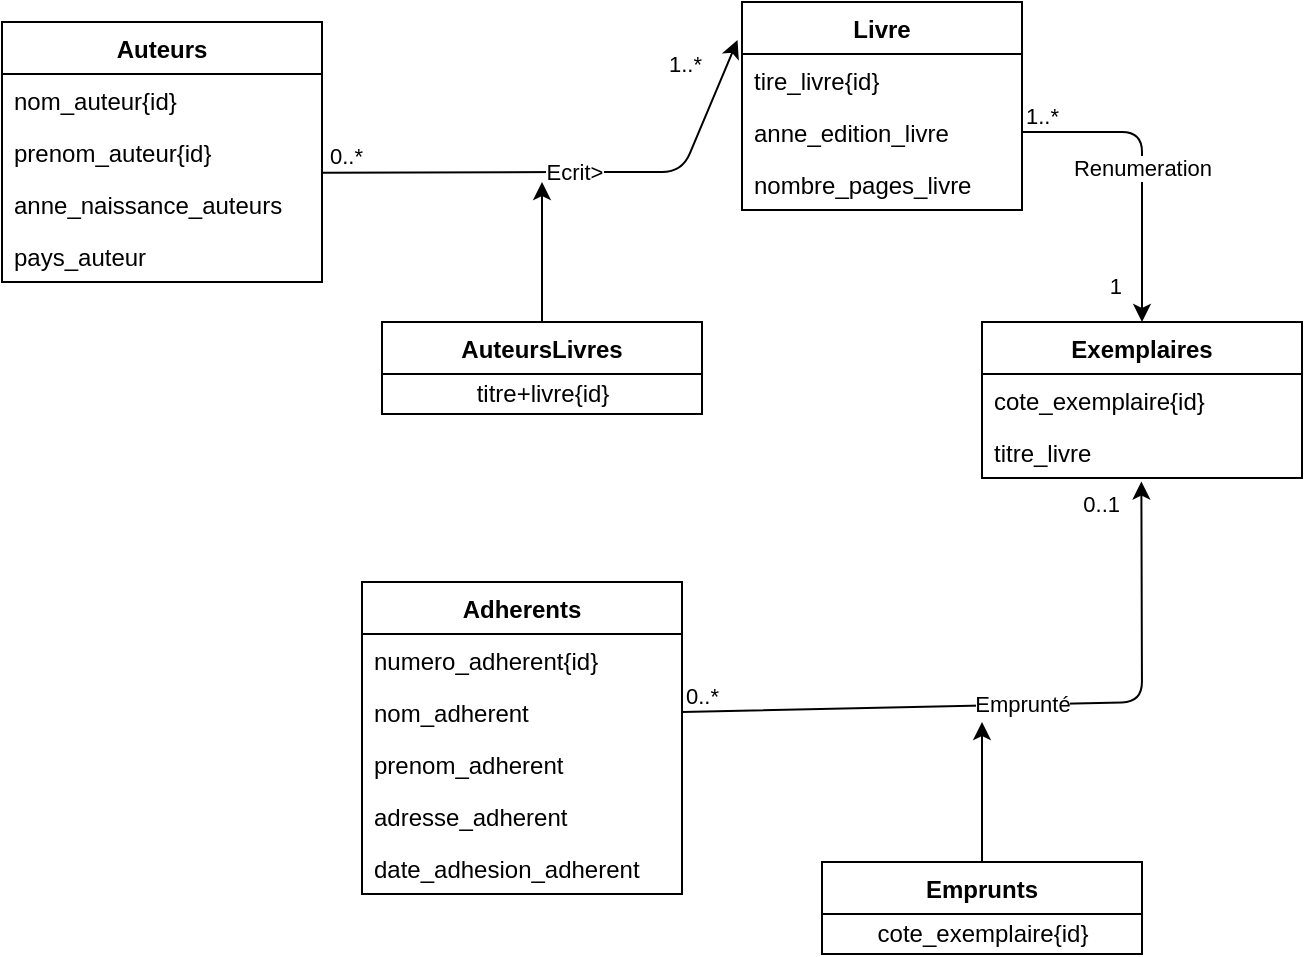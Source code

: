 <mxfile version="14.4.9" type="github">
  <diagram id="I99KEmvn-4N2b5HUwqoS" name="Page-1">
    <mxGraphModel dx="1035" dy="523" grid="1" gridSize="10" guides="1" tooltips="1" connect="1" arrows="1" fold="1" page="1" pageScale="1" pageWidth="850" pageHeight="1100" math="0" shadow="0">
      <root>
        <mxCell id="0" />
        <mxCell id="1" parent="0" />
        <mxCell id="Ua3YpMXvd8I3FCczSabW-13" value="Auteurs" style="swimlane;fontStyle=1;childLayout=stackLayout;horizontal=1;startSize=26;fillColor=none;horizontalStack=0;resizeParent=1;resizeParentMax=0;resizeLast=0;collapsible=1;marginBottom=0;" parent="1" vertex="1">
          <mxGeometry x="110" y="290" width="160" height="130" as="geometry" />
        </mxCell>
        <mxCell id="Ua3YpMXvd8I3FCczSabW-14" value="nom_auteur{id}" style="text;strokeColor=none;fillColor=none;align=left;verticalAlign=top;spacingLeft=4;spacingRight=4;overflow=hidden;rotatable=0;points=[[0,0.5],[1,0.5]];portConstraint=eastwest;" parent="Ua3YpMXvd8I3FCczSabW-13" vertex="1">
          <mxGeometry y="26" width="160" height="26" as="geometry" />
        </mxCell>
        <mxCell id="Ua3YpMXvd8I3FCczSabW-15" value="prenom_auteur{id}" style="text;strokeColor=none;fillColor=none;align=left;verticalAlign=top;spacingLeft=4;spacingRight=4;overflow=hidden;rotatable=0;points=[[0,0.5],[1,0.5]];portConstraint=eastwest;" parent="Ua3YpMXvd8I3FCczSabW-13" vertex="1">
          <mxGeometry y="52" width="160" height="26" as="geometry" />
        </mxCell>
        <mxCell id="Ua3YpMXvd8I3FCczSabW-16" value="anne_naissance_auteurs" style="text;strokeColor=none;fillColor=none;align=left;verticalAlign=top;spacingLeft=4;spacingRight=4;overflow=hidden;rotatable=0;points=[[0,0.5],[1,0.5]];portConstraint=eastwest;" parent="Ua3YpMXvd8I3FCczSabW-13" vertex="1">
          <mxGeometry y="78" width="160" height="26" as="geometry" />
        </mxCell>
        <mxCell id="Ua3YpMXvd8I3FCczSabW-21" value="pays_auteur" style="text;strokeColor=none;fillColor=none;align=left;verticalAlign=top;spacingLeft=4;spacingRight=4;overflow=hidden;rotatable=0;points=[[0,0.5],[1,0.5]];portConstraint=eastwest;" parent="Ua3YpMXvd8I3FCczSabW-13" vertex="1">
          <mxGeometry y="104" width="160" height="26" as="geometry" />
        </mxCell>
        <mxCell id="Ua3YpMXvd8I3FCczSabW-22" value="Livre" style="swimlane;fontStyle=1;childLayout=stackLayout;horizontal=1;startSize=26;fillColor=none;horizontalStack=0;resizeParent=1;resizeParentMax=0;resizeLast=0;collapsible=1;marginBottom=0;" parent="1" vertex="1">
          <mxGeometry x="480" y="280" width="140" height="104" as="geometry" />
        </mxCell>
        <mxCell id="Ua3YpMXvd8I3FCczSabW-23" value="tire_livre{id}" style="text;strokeColor=none;fillColor=none;align=left;verticalAlign=top;spacingLeft=4;spacingRight=4;overflow=hidden;rotatable=0;points=[[0,0.5],[1,0.5]];portConstraint=eastwest;" parent="Ua3YpMXvd8I3FCczSabW-22" vertex="1">
          <mxGeometry y="26" width="140" height="26" as="geometry" />
        </mxCell>
        <mxCell id="Ua3YpMXvd8I3FCczSabW-24" value="anne_edition_livre" style="text;strokeColor=none;fillColor=none;align=left;verticalAlign=top;spacingLeft=4;spacingRight=4;overflow=hidden;rotatable=0;points=[[0,0.5],[1,0.5]];portConstraint=eastwest;" parent="Ua3YpMXvd8I3FCczSabW-22" vertex="1">
          <mxGeometry y="52" width="140" height="26" as="geometry" />
        </mxCell>
        <mxCell id="Ua3YpMXvd8I3FCczSabW-25" value="nombre_pages_livre" style="text;strokeColor=none;fillColor=none;align=left;verticalAlign=top;spacingLeft=4;spacingRight=4;overflow=hidden;rotatable=0;points=[[0,0.5],[1,0.5]];portConstraint=eastwest;" parent="Ua3YpMXvd8I3FCczSabW-22" vertex="1">
          <mxGeometry y="78" width="140" height="26" as="geometry" />
        </mxCell>
        <mxCell id="Ua3YpMXvd8I3FCczSabW-33" value="Ecrit&amp;gt;" style="endArrow=classic;html=1;entryX=-0.016;entryY=0.183;entryDx=0;entryDy=0;exitX=1.001;exitY=0.9;exitDx=0;exitDy=0;exitPerimeter=0;entryPerimeter=0;" parent="1" source="Ua3YpMXvd8I3FCczSabW-15" target="Ua3YpMXvd8I3FCczSabW-22" edge="1">
          <mxGeometry relative="1" as="geometry">
            <mxPoint x="280" y="320" as="sourcePoint" />
            <mxPoint x="440" y="320" as="targetPoint" />
            <Array as="points">
              <mxPoint x="400" y="365" />
              <mxPoint x="450" y="365" />
            </Array>
          </mxGeometry>
        </mxCell>
        <mxCell id="Ua3YpMXvd8I3FCczSabW-35" value="0..*" style="edgeLabel;resizable=0;html=1;align=left;verticalAlign=bottom;" parent="Ua3YpMXvd8I3FCczSabW-33" connectable="0" vertex="1">
          <mxGeometry x="-1" relative="1" as="geometry">
            <mxPoint x="2" as="offset" />
          </mxGeometry>
        </mxCell>
        <mxCell id="Ua3YpMXvd8I3FCczSabW-36" value="1..*" style="edgeLabel;resizable=0;html=1;align=right;verticalAlign=bottom;" parent="Ua3YpMXvd8I3FCczSabW-33" connectable="0" vertex="1">
          <mxGeometry x="1" relative="1" as="geometry">
            <mxPoint x="-17.6" y="20.59" as="offset" />
          </mxGeometry>
        </mxCell>
        <mxCell id="Ua3YpMXvd8I3FCczSabW-43" value="AuteursLivres" style="swimlane;fontStyle=1;align=center;verticalAlign=top;childLayout=stackLayout;horizontal=1;startSize=26;horizontalStack=0;resizeParent=1;resizeParentMax=0;resizeLast=0;collapsible=1;marginBottom=0;" parent="1" vertex="1">
          <mxGeometry x="300" y="440" width="160" height="46" as="geometry" />
        </mxCell>
        <mxCell id="Ua3YpMXvd8I3FCczSabW-108" value="titre+livre{id}" style="text;html=1;align=center;verticalAlign=middle;resizable=0;points=[];autosize=1;" parent="Ua3YpMXvd8I3FCczSabW-43" vertex="1">
          <mxGeometry y="26" width="160" height="20" as="geometry" />
        </mxCell>
        <mxCell id="Ua3YpMXvd8I3FCczSabW-47" value="" style="endArrow=classic;html=1;exitX=0.5;exitY=0;exitDx=0;exitDy=0;" parent="1" source="Ua3YpMXvd8I3FCczSabW-43" edge="1">
          <mxGeometry width="50" height="50" relative="1" as="geometry">
            <mxPoint x="400" y="320" as="sourcePoint" />
            <mxPoint x="380" y="370" as="targetPoint" />
          </mxGeometry>
        </mxCell>
        <mxCell id="Ua3YpMXvd8I3FCczSabW-52" value="Exemplaires" style="swimlane;fontStyle=1;align=center;verticalAlign=top;childLayout=stackLayout;horizontal=1;startSize=26;horizontalStack=0;resizeParent=1;resizeParentMax=0;resizeLast=0;collapsible=1;marginBottom=0;" parent="1" vertex="1">
          <mxGeometry x="600" y="440" width="160" height="78" as="geometry" />
        </mxCell>
        <mxCell id="Ua3YpMXvd8I3FCczSabW-57" value="cote_exemplaire{id}" style="text;strokeColor=none;fillColor=none;align=left;verticalAlign=top;spacingLeft=4;spacingRight=4;overflow=hidden;rotatable=0;points=[[0,0.5],[1,0.5]];portConstraint=eastwest;" parent="Ua3YpMXvd8I3FCczSabW-52" vertex="1">
          <mxGeometry y="26" width="160" height="26" as="geometry" />
        </mxCell>
        <mxCell id="Ua3YpMXvd8I3FCczSabW-66" value="titre_livre" style="text;strokeColor=none;fillColor=none;align=left;verticalAlign=top;spacingLeft=4;spacingRight=4;overflow=hidden;rotatable=0;points=[[0,0.5],[1,0.5]];portConstraint=eastwest;" parent="Ua3YpMXvd8I3FCczSabW-52" vertex="1">
          <mxGeometry y="52" width="160" height="26" as="geometry" />
        </mxCell>
        <mxCell id="Ua3YpMXvd8I3FCczSabW-77" value="Renumeration" style="endArrow=classic;html=1;entryX=0.5;entryY=0;entryDx=0;entryDy=0;exitX=1;exitY=0.5;exitDx=0;exitDy=0;" parent="1" source="Ua3YpMXvd8I3FCczSabW-24" target="Ua3YpMXvd8I3FCczSabW-52" edge="1">
          <mxGeometry relative="1" as="geometry">
            <mxPoint x="620" y="320" as="sourcePoint" />
            <mxPoint x="780" y="320" as="targetPoint" />
            <Array as="points">
              <mxPoint x="680" y="345" />
            </Array>
          </mxGeometry>
        </mxCell>
        <mxCell id="Ua3YpMXvd8I3FCczSabW-79" value="1..*" style="edgeLabel;resizable=0;html=1;align=left;verticalAlign=bottom;" parent="Ua3YpMXvd8I3FCczSabW-77" connectable="0" vertex="1">
          <mxGeometry x="-1" relative="1" as="geometry" />
        </mxCell>
        <mxCell id="Ua3YpMXvd8I3FCczSabW-80" value="1" style="edgeLabel;resizable=0;html=1;align=right;verticalAlign=bottom;" parent="Ua3YpMXvd8I3FCczSabW-77" connectable="0" vertex="1">
          <mxGeometry x="1" relative="1" as="geometry">
            <mxPoint x="-10" y="-10" as="offset" />
          </mxGeometry>
        </mxCell>
        <mxCell id="Ua3YpMXvd8I3FCczSabW-85" value="Adherents" style="swimlane;fontStyle=1;align=center;verticalAlign=top;childLayout=stackLayout;horizontal=1;startSize=26;horizontalStack=0;resizeParent=1;resizeParentMax=0;resizeLast=0;collapsible=1;marginBottom=0;" parent="1" vertex="1">
          <mxGeometry x="290" y="570" width="160" height="156" as="geometry" />
        </mxCell>
        <mxCell id="Ua3YpMXvd8I3FCczSabW-86" value="numero_adherent{id}" style="text;strokeColor=none;fillColor=none;align=left;verticalAlign=top;spacingLeft=4;spacingRight=4;overflow=hidden;rotatable=0;points=[[0,0.5],[1,0.5]];portConstraint=eastwest;" parent="Ua3YpMXvd8I3FCczSabW-85" vertex="1">
          <mxGeometry y="26" width="160" height="26" as="geometry" />
        </mxCell>
        <mxCell id="Ua3YpMXvd8I3FCczSabW-89" value="nom_adherent" style="text;strokeColor=none;fillColor=none;align=left;verticalAlign=top;spacingLeft=4;spacingRight=4;overflow=hidden;rotatable=0;points=[[0,0.5],[1,0.5]];portConstraint=eastwest;" parent="Ua3YpMXvd8I3FCczSabW-85" vertex="1">
          <mxGeometry y="52" width="160" height="26" as="geometry" />
        </mxCell>
        <mxCell id="Ua3YpMXvd8I3FCczSabW-90" value="prenom_adherent" style="text;strokeColor=none;fillColor=none;align=left;verticalAlign=top;spacingLeft=4;spacingRight=4;overflow=hidden;rotatable=0;points=[[0,0.5],[1,0.5]];portConstraint=eastwest;" parent="Ua3YpMXvd8I3FCczSabW-85" vertex="1">
          <mxGeometry y="78" width="160" height="26" as="geometry" />
        </mxCell>
        <mxCell id="Ua3YpMXvd8I3FCczSabW-91" value="adresse_adherent" style="text;strokeColor=none;fillColor=none;align=left;verticalAlign=top;spacingLeft=4;spacingRight=4;overflow=hidden;rotatable=0;points=[[0,0.5],[1,0.5]];portConstraint=eastwest;" parent="Ua3YpMXvd8I3FCczSabW-85" vertex="1">
          <mxGeometry y="104" width="160" height="26" as="geometry" />
        </mxCell>
        <mxCell id="Ua3YpMXvd8I3FCczSabW-92" value="date_adhesion_adherent" style="text;strokeColor=none;fillColor=none;align=left;verticalAlign=top;spacingLeft=4;spacingRight=4;overflow=hidden;rotatable=0;points=[[0,0.5],[1,0.5]];portConstraint=eastwest;" parent="Ua3YpMXvd8I3FCczSabW-85" vertex="1">
          <mxGeometry y="130" width="160" height="26" as="geometry" />
        </mxCell>
        <mxCell id="Ua3YpMXvd8I3FCczSabW-93" value="Emprunté" style="endArrow=classic;html=1;entryX=0.498;entryY=1.069;entryDx=0;entryDy=0;entryPerimeter=0;exitX=1;exitY=0.5;exitDx=0;exitDy=0;" parent="1" source="Ua3YpMXvd8I3FCczSabW-89" target="Ua3YpMXvd8I3FCczSabW-66" edge="1">
          <mxGeometry relative="1" as="geometry">
            <mxPoint x="451" y="600" as="sourcePoint" />
            <mxPoint x="640" y="600" as="targetPoint" />
            <Array as="points">
              <mxPoint x="680" y="630" />
            </Array>
          </mxGeometry>
        </mxCell>
        <mxCell id="Ua3YpMXvd8I3FCczSabW-95" value="0..*" style="edgeLabel;resizable=0;html=1;align=left;verticalAlign=bottom;" parent="Ua3YpMXvd8I3FCczSabW-93" connectable="0" vertex="1">
          <mxGeometry x="-1" relative="1" as="geometry" />
        </mxCell>
        <mxCell id="Ua3YpMXvd8I3FCczSabW-96" value="0..1" style="edgeLabel;resizable=0;html=1;align=right;verticalAlign=bottom;" parent="Ua3YpMXvd8I3FCczSabW-93" connectable="0" vertex="1">
          <mxGeometry x="1" relative="1" as="geometry">
            <mxPoint x="-9.68" y="20" as="offset" />
          </mxGeometry>
        </mxCell>
        <mxCell id="Ua3YpMXvd8I3FCczSabW-97" value="Emprunts" style="swimlane;fontStyle=1;align=center;verticalAlign=top;childLayout=stackLayout;horizontal=1;startSize=26;horizontalStack=0;resizeParent=1;resizeParentMax=0;resizeLast=0;collapsible=1;marginBottom=0;" parent="1" vertex="1">
          <mxGeometry x="520" y="710" width="160" height="46" as="geometry">
            <mxRectangle x="520" y="660" width="90" height="26" as="alternateBounds" />
          </mxGeometry>
        </mxCell>
        <mxCell id="Ua3YpMXvd8I3FCczSabW-109" value="cote_exemplaire{id}" style="text;html=1;align=center;verticalAlign=middle;resizable=0;points=[];autosize=1;" parent="Ua3YpMXvd8I3FCczSabW-97" vertex="1">
          <mxGeometry y="26" width="160" height="20" as="geometry" />
        </mxCell>
        <mxCell id="Ua3YpMXvd8I3FCczSabW-101" value="" style="endArrow=classic;html=1;exitX=0.5;exitY=0;exitDx=0;exitDy=0;" parent="1" source="Ua3YpMXvd8I3FCczSabW-97" edge="1">
          <mxGeometry width="50" height="50" relative="1" as="geometry">
            <mxPoint x="550" y="660" as="sourcePoint" />
            <mxPoint x="600" y="640" as="targetPoint" />
          </mxGeometry>
        </mxCell>
      </root>
    </mxGraphModel>
  </diagram>
</mxfile>

